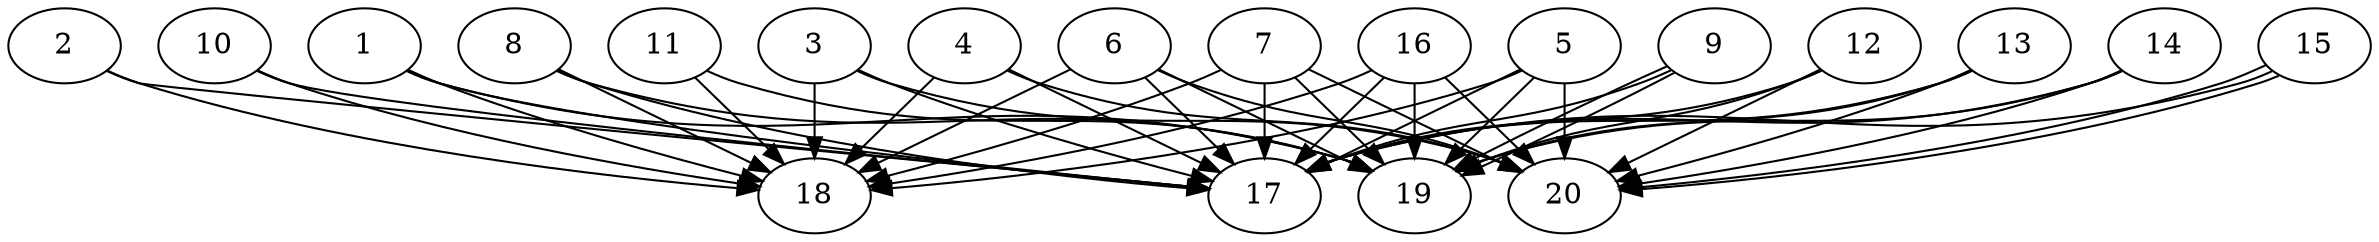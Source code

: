 // DAG automatically generated by daggen at Thu Oct  3 13:58:43 2019
// ./daggen --dot -n 20 --ccr 0.5 --fat 0.9 --regular 0.5 --density 0.9 --mindata 5242880 --maxdata 52428800 
digraph G {
  1 [size="31186944", alpha="0.17", expect_size="15593472"] 
  1 -> 17 [size ="15593472"]
  1 -> 18 [size ="15593472"]
  1 -> 19 [size ="15593472"]
  2 [size="32897024", alpha="0.07", expect_size="16448512"] 
  2 -> 17 [size ="16448512"]
  2 -> 18 [size ="16448512"]
  3 [size="90142720", alpha="0.09", expect_size="45071360"] 
  3 -> 17 [size ="45071360"]
  3 -> 18 [size ="45071360"]
  3 -> 20 [size ="45071360"]
  4 [size="15622144", alpha="0.02", expect_size="7811072"] 
  4 -> 17 [size ="7811072"]
  4 -> 18 [size ="7811072"]
  4 -> 20 [size ="7811072"]
  5 [size="50706432", alpha="0.01", expect_size="25353216"] 
  5 -> 17 [size ="25353216"]
  5 -> 18 [size ="25353216"]
  5 -> 19 [size ="25353216"]
  5 -> 20 [size ="25353216"]
  6 [size="65511424", alpha="0.08", expect_size="32755712"] 
  6 -> 17 [size ="32755712"]
  6 -> 18 [size ="32755712"]
  6 -> 19 [size ="32755712"]
  6 -> 20 [size ="32755712"]
  7 [size="81133568", alpha="0.05", expect_size="40566784"] 
  7 -> 17 [size ="40566784"]
  7 -> 18 [size ="40566784"]
  7 -> 19 [size ="40566784"]
  7 -> 20 [size ="40566784"]
  8 [size="60733440", alpha="0.12", expect_size="30366720"] 
  8 -> 17 [size ="30366720"]
  8 -> 18 [size ="30366720"]
  8 -> 19 [size ="30366720"]
  9 [size="102305792", alpha="0.12", expect_size="51152896"] 
  9 -> 17 [size ="51152896"]
  9 -> 19 [size ="51152896"]
  9 -> 19 [size ="51152896"]
  10 [size="27901952", alpha="0.05", expect_size="13950976"] 
  10 -> 17 [size ="13950976"]
  10 -> 18 [size ="13950976"]
  11 [size="98422784", alpha="0.08", expect_size="49211392"] 
  11 -> 18 [size ="49211392"]
  11 -> 19 [size ="49211392"]
  12 [size="86142976", alpha="0.01", expect_size="43071488"] 
  12 -> 17 [size ="43071488"]
  12 -> 19 [size ="43071488"]
  12 -> 20 [size ="43071488"]
  13 [size="23234560", alpha="0.13", expect_size="11617280"] 
  13 -> 17 [size ="11617280"]
  13 -> 19 [size ="11617280"]
  13 -> 20 [size ="11617280"]
  14 [size="65314816", alpha="0.08", expect_size="32657408"] 
  14 -> 17 [size ="32657408"]
  14 -> 19 [size ="32657408"]
  14 -> 20 [size ="32657408"]
  15 [size="72964096", alpha="0.16", expect_size="36482048"] 
  15 -> 17 [size ="36482048"]
  15 -> 20 [size ="36482048"]
  15 -> 20 [size ="36482048"]
  16 [size="78348288", alpha="0.12", expect_size="39174144"] 
  16 -> 17 [size ="39174144"]
  16 -> 18 [size ="39174144"]
  16 -> 19 [size ="39174144"]
  16 -> 20 [size ="39174144"]
  17 [size="22538240", alpha="0.18", expect_size="11269120"] 
  18 [size="46407680", alpha="0.11", expect_size="23203840"] 
  19 [size="101462016", alpha="0.11", expect_size="50731008"] 
  20 [size="64845824", alpha="0.16", expect_size="32422912"] 
}

